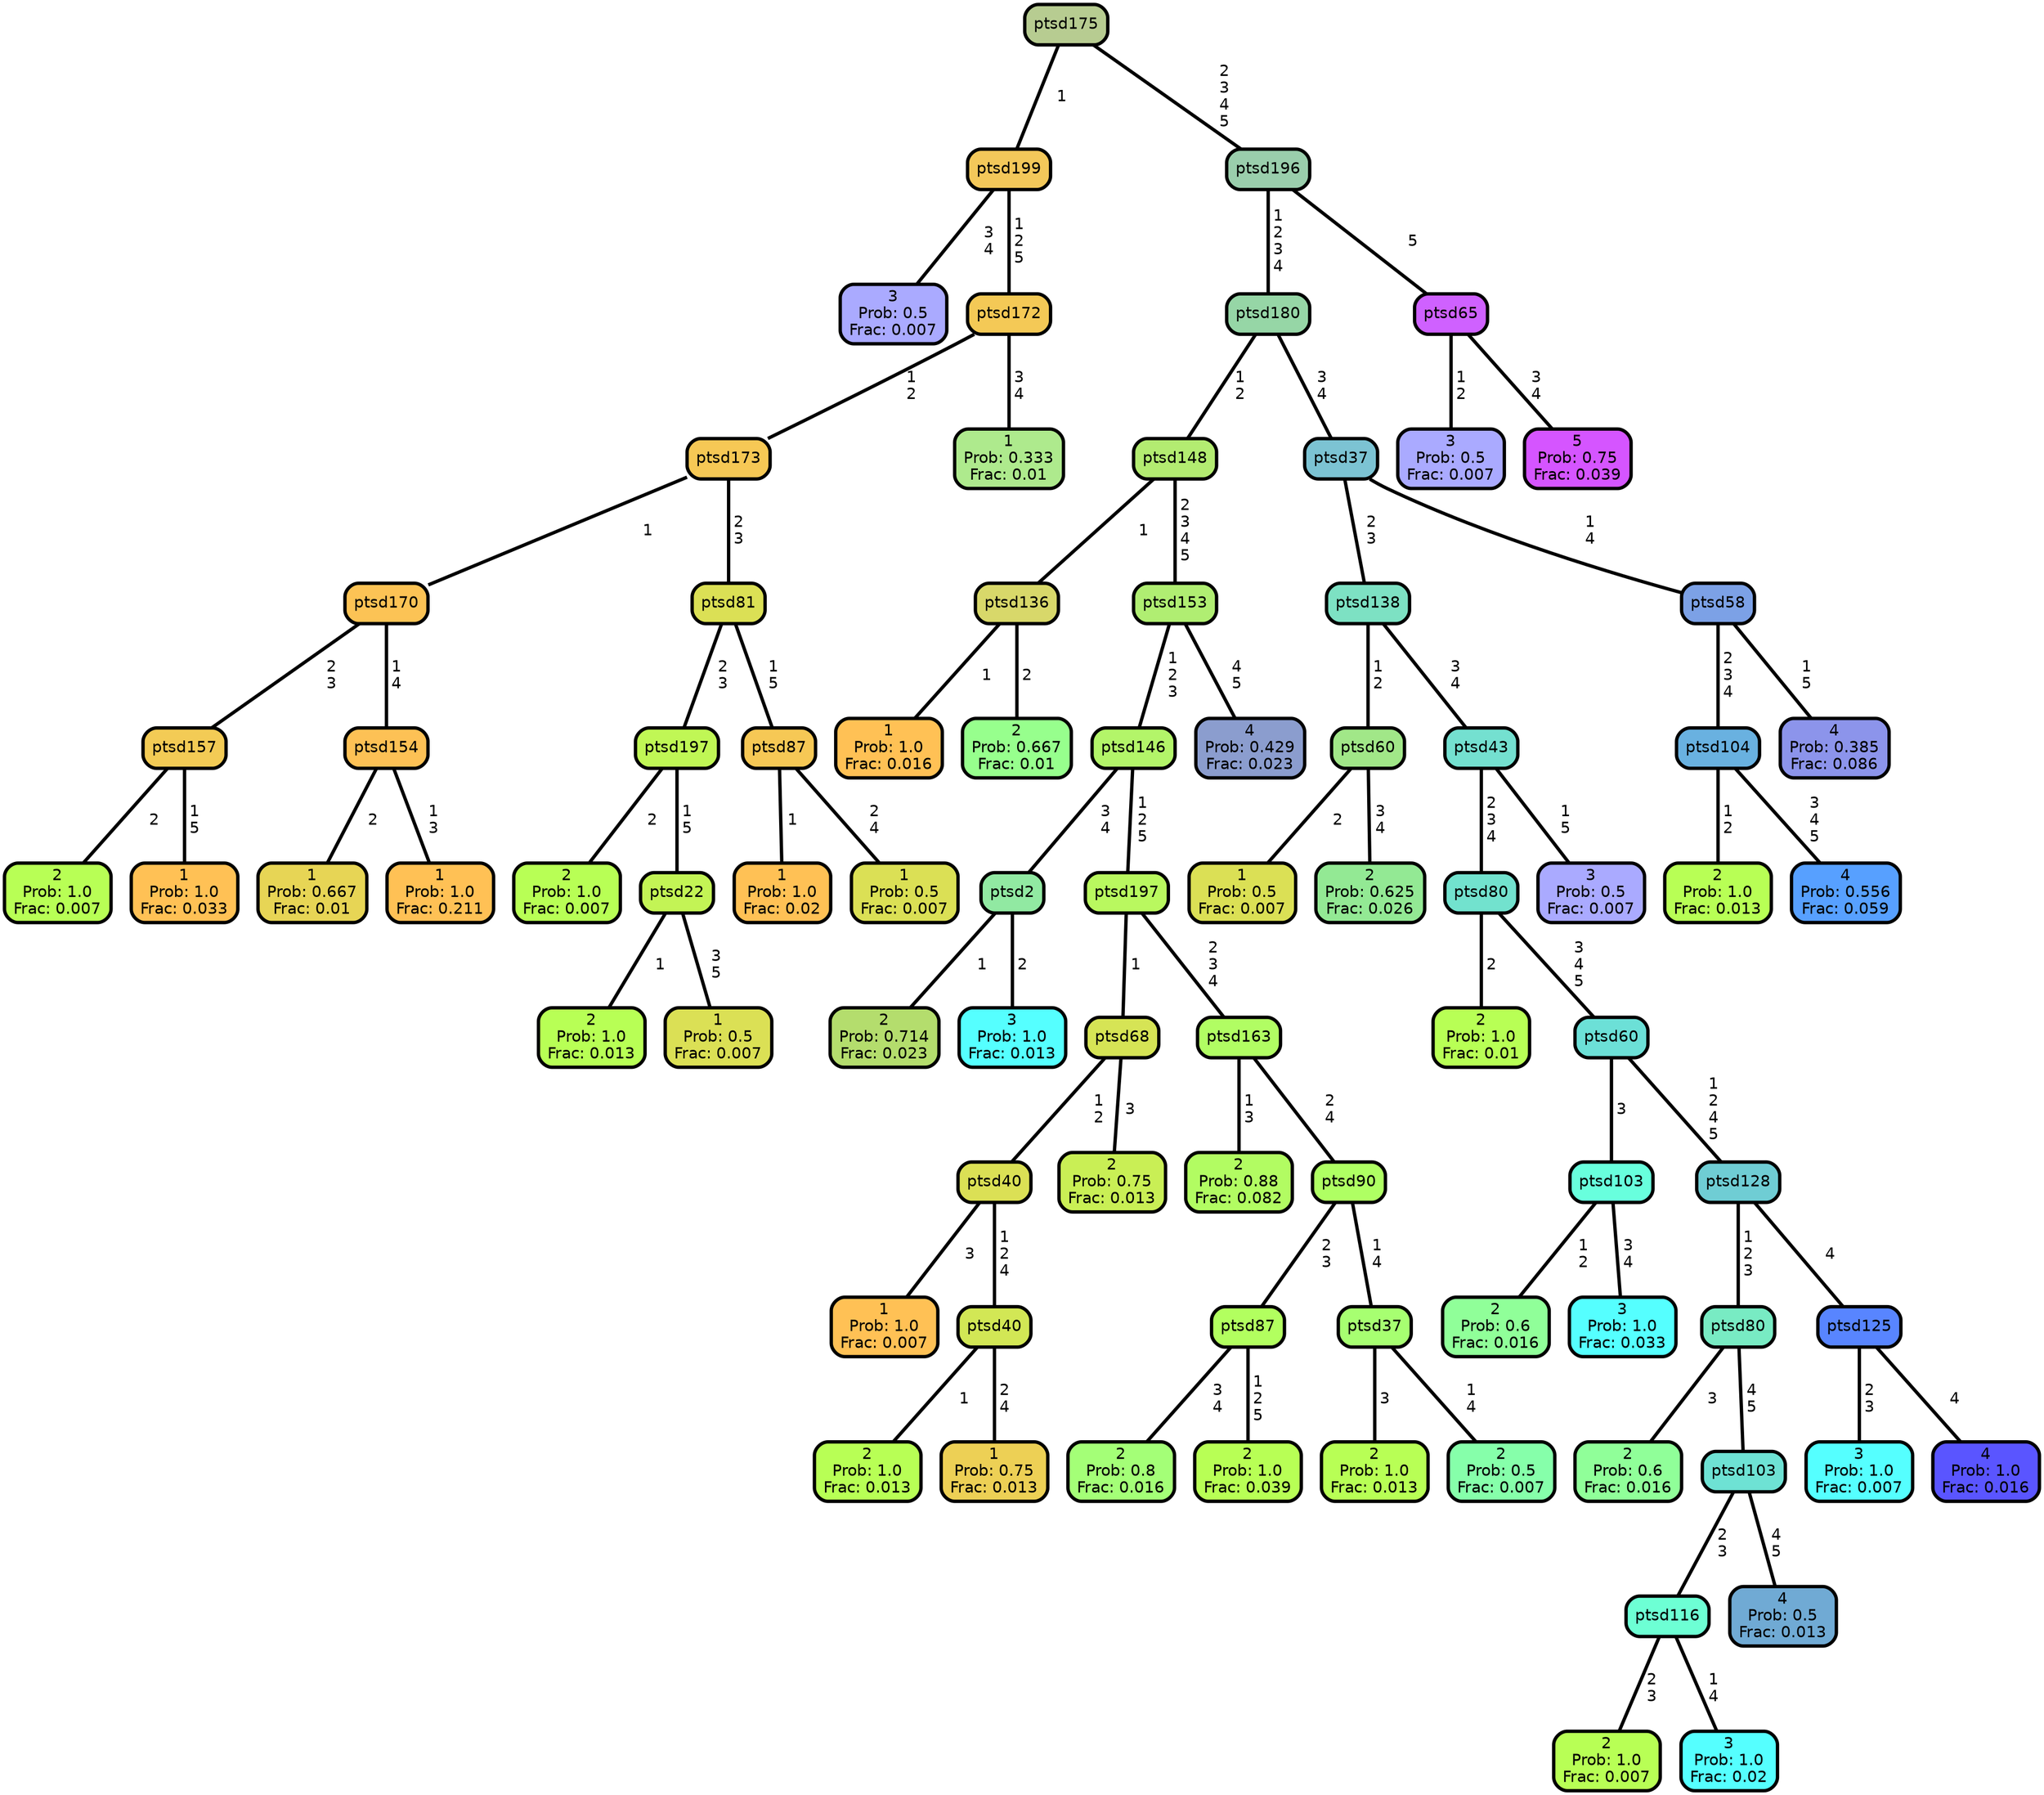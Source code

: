 graph Tree {
node [shape=box, style="filled, rounded",color="black",penwidth="3",fontcolor="black",                 fontname=helvetica] ;
graph [ranksep="0 equally", splines=straight,                 bgcolor=transparent, dpi=200] ;
edge [fontname=helvetica, color=black] ;
0 [label="3
Prob: 0.5
Frac: 0.007", fillcolor="#aaaaff"] ;
1 [label="ptsd199", fillcolor="#f3c85a"] ;
2 [label="2
Prob: 1.0
Frac: 0.007", fillcolor="#b8ff55"] ;
3 [label="ptsd157", fillcolor="#f3cb55"] ;
4 [label="1
Prob: 1.0
Frac: 0.033", fillcolor="#ffc155"] ;
5 [label="ptsd170", fillcolor="#fcc355"] ;
6 [label="1
Prob: 0.667
Frac: 0.01", fillcolor="#e7d555"] ;
7 [label="ptsd154", fillcolor="#fdc155"] ;
8 [label="1
Prob: 1.0
Frac: 0.211", fillcolor="#ffc155"] ;
9 [label="ptsd173", fillcolor="#f6c855"] ;
10 [label="2
Prob: 1.0
Frac: 0.007", fillcolor="#b8ff55"] ;
11 [label="ptsd197", fillcolor="#c0f755"] ;
12 [label="2
Prob: 1.0
Frac: 0.013", fillcolor="#b8ff55"] ;
13 [label="ptsd22", fillcolor="#c3f455"] ;
14 [label="1
Prob: 0.5
Frac: 0.007", fillcolor="#dbe055"] ;
15 [label="ptsd81", fillcolor="#dbe055"] ;
16 [label="1
Prob: 1.0
Frac: 0.02", fillcolor="#ffc155"] ;
17 [label="ptsd87", fillcolor="#f6c855"] ;
18 [label="1
Prob: 0.5
Frac: 0.007", fillcolor="#dbe055"] ;
19 [label="ptsd172", fillcolor="#f4c956"] ;
20 [label="1
Prob: 0.333
Frac: 0.01", fillcolor="#aeea8d"] ;
21 [label="ptsd175", fillcolor="#b7cc91"] ;
22 [label="1
Prob: 1.0
Frac: 0.016", fillcolor="#ffc155"] ;
23 [label="ptsd136", fillcolor="#d8d86a"] ;
24 [label="2
Prob: 0.667
Frac: 0.01", fillcolor="#97ff8d"] ;
25 [label="ptsd148", fillcolor="#b3ec71"] ;
26 [label="2
Prob: 0.714
Frac: 0.023", fillcolor="#b4dd6d"] ;
27 [label="ptsd2", fillcolor="#91e9a2"] ;
28 [label="3
Prob: 1.0
Frac: 0.013", fillcolor="#55ffff"] ;
29 [label="ptsd146", fillcolor="#b3f569"] ;
30 [label="1
Prob: 1.0
Frac: 0.007", fillcolor="#ffc155"] ;
31 [label="ptsd40", fillcolor="#dbe055"] ;
32 [label="2
Prob: 1.0
Frac: 0.013", fillcolor="#b8ff55"] ;
33 [label="ptsd40", fillcolor="#d2e755"] ;
34 [label="1
Prob: 0.75
Frac: 0.013", fillcolor="#edd055"] ;
35 [label="ptsd68", fillcolor="#d6e455"] ;
36 [label="2
Prob: 0.75
Frac: 0.013", fillcolor="#c9ef55"] ;
37 [label="ptsd197", fillcolor="#b9f85f"] ;
38 [label="2
Prob: 0.88
Frac: 0.082", fillcolor="#b2fc62"] ;
39 [label="ptsd163", fillcolor="#b1fd63"] ;
40 [label="2
Prob: 0.8
Frac: 0.016", fillcolor="#a4ff77"] ;
41 [label="ptsd87", fillcolor="#b2ff5f"] ;
42 [label="2
Prob: 1.0
Frac: 0.039", fillcolor="#b8ff55"] ;
43 [label="ptsd90", fillcolor="#afff63"] ;
44 [label="2
Prob: 1.0
Frac: 0.013", fillcolor="#b8ff55"] ;
45 [label="ptsd37", fillcolor="#a7ff71"] ;
46 [label="2
Prob: 0.5
Frac: 0.007", fillcolor="#86ffaa"] ;
47 [label="ptsd153", fillcolor="#b0ee72"] ;
48 [label="4
Prob: 0.429
Frac: 0.023", fillcolor="#8b9dce"] ;
49 [label="ptsd180", fillcolor="#96d6a6"] ;
50 [label="1
Prob: 0.5
Frac: 0.007", fillcolor="#dbe055"] ;
51 [label="ptsd60", fillcolor="#a1e788"] ;
52 [label="2
Prob: 0.625
Frac: 0.026", fillcolor="#93e994"] ;
53 [label="ptsd138", fillcolor="#7de1c3"] ;
54 [label="2
Prob: 1.0
Frac: 0.01", fillcolor="#b8ff55"] ;
55 [label="ptsd80", fillcolor="#72e2ce"] ;
56 [label="2
Prob: 0.6
Frac: 0.016", fillcolor="#90ff99"] ;
57 [label="ptsd103", fillcolor="#68ffdd"] ;
58 [label="3
Prob: 1.0
Frac: 0.033", fillcolor="#55ffff"] ;
59 [label="ptsd60", fillcolor="#6ce0d7"] ;
60 [label="2
Prob: 0.6
Frac: 0.016", fillcolor="#90ff99"] ;
61 [label="ptsd80", fillcolor="#78ebc3"] ;
62 [label="2
Prob: 1.0
Frac: 0.007", fillcolor="#b8ff55"] ;
63 [label="ptsd116", fillcolor="#6dffd4"] ;
64 [label="3
Prob: 1.0
Frac: 0.02", fillcolor="#55ffff"] ;
65 [label="ptsd103", fillcolor="#6ee2d4"] ;
66 [label="4
Prob: 0.5
Frac: 0.013", fillcolor="#70aad4"] ;
67 [label="ptsd128", fillcolor="#6fcdd4"] ;
68 [label="3
Prob: 1.0
Frac: 0.007", fillcolor="#55ffff"] ;
69 [label="ptsd125", fillcolor="#5885ff"] ;
70 [label="4
Prob: 1.0
Frac: 0.016", fillcolor="#5a55ff"] ;
71 [label="ptsd43", fillcolor="#74e0d0"] ;
72 [label="3
Prob: 0.5
Frac: 0.007", fillcolor="#aaaaff"] ;
73 [label="ptsd37", fillcolor="#7cc3d3"] ;
74 [label="2
Prob: 1.0
Frac: 0.013", fillcolor="#b8ff55"] ;
75 [label="ptsd104", fillcolor="#69b1e0"] ;
76 [label="4
Prob: 0.556
Frac: 0.059", fillcolor="#57a0ff"] ;
77 [label="ptsd58", fillcolor="#7ca1e6"] ;
78 [label="4
Prob: 0.385
Frac: 0.086", fillcolor="#8c94eb"] ;
79 [label="ptsd196", fillcolor="#9aceac"] ;
80 [label="3
Prob: 0.5
Frac: 0.007", fillcolor="#aaaaff"] ;
81 [label="ptsd65", fillcolor="#cf61ff"] ;
82 [label="5
Prob: 0.75
Frac: 0.039", fillcolor="#d555ff"] ;
1 -- 0 [label=" 3\n 4",penwidth=3] ;
1 -- 19 [label=" 1\n 2\n 5",penwidth=3] ;
3 -- 2 [label=" 2",penwidth=3] ;
3 -- 4 [label=" 1\n 5",penwidth=3] ;
5 -- 3 [label=" 2\n 3",penwidth=3] ;
5 -- 7 [label=" 1\n 4",penwidth=3] ;
7 -- 6 [label=" 2",penwidth=3] ;
7 -- 8 [label=" 1\n 3",penwidth=3] ;
9 -- 5 [label=" 1",penwidth=3] ;
9 -- 15 [label=" 2\n 3",penwidth=3] ;
11 -- 10 [label=" 2",penwidth=3] ;
11 -- 13 [label=" 1\n 5",penwidth=3] ;
13 -- 12 [label=" 1",penwidth=3] ;
13 -- 14 [label=" 3\n 5",penwidth=3] ;
15 -- 11 [label=" 2\n 3",penwidth=3] ;
15 -- 17 [label=" 1\n 5",penwidth=3] ;
17 -- 16 [label=" 1",penwidth=3] ;
17 -- 18 [label=" 2\n 4",penwidth=3] ;
19 -- 9 [label=" 1\n 2",penwidth=3] ;
19 -- 20 [label=" 3\n 4",penwidth=3] ;
21 -- 1 [label=" 1",penwidth=3] ;
21 -- 79 [label=" 2\n 3\n 4\n 5",penwidth=3] ;
23 -- 22 [label=" 1",penwidth=3] ;
23 -- 24 [label=" 2",penwidth=3] ;
25 -- 23 [label=" 1",penwidth=3] ;
25 -- 47 [label=" 2\n 3\n 4\n 5",penwidth=3] ;
27 -- 26 [label=" 1",penwidth=3] ;
27 -- 28 [label=" 2",penwidth=3] ;
29 -- 27 [label=" 3\n 4",penwidth=3] ;
29 -- 37 [label=" 1\n 2\n 5",penwidth=3] ;
31 -- 30 [label=" 3",penwidth=3] ;
31 -- 33 [label=" 1\n 2\n 4",penwidth=3] ;
33 -- 32 [label=" 1",penwidth=3] ;
33 -- 34 [label=" 2\n 4",penwidth=3] ;
35 -- 31 [label=" 1\n 2",penwidth=3] ;
35 -- 36 [label=" 3",penwidth=3] ;
37 -- 35 [label=" 1",penwidth=3] ;
37 -- 39 [label=" 2\n 3\n 4",penwidth=3] ;
39 -- 38 [label=" 1\n 3",penwidth=3] ;
39 -- 43 [label=" 2\n 4",penwidth=3] ;
41 -- 40 [label=" 3\n 4",penwidth=3] ;
41 -- 42 [label=" 1\n 2\n 5",penwidth=3] ;
43 -- 41 [label=" 2\n 3",penwidth=3] ;
43 -- 45 [label=" 1\n 4",penwidth=3] ;
45 -- 44 [label=" 3",penwidth=3] ;
45 -- 46 [label=" 1\n 4",penwidth=3] ;
47 -- 29 [label=" 1\n 2\n 3",penwidth=3] ;
47 -- 48 [label=" 4\n 5",penwidth=3] ;
49 -- 25 [label=" 1\n 2",penwidth=3] ;
49 -- 73 [label=" 3\n 4",penwidth=3] ;
51 -- 50 [label=" 2",penwidth=3] ;
51 -- 52 [label=" 3\n 4",penwidth=3] ;
53 -- 51 [label=" 1\n 2",penwidth=3] ;
53 -- 71 [label=" 3\n 4",penwidth=3] ;
55 -- 54 [label=" 2",penwidth=3] ;
55 -- 59 [label=" 3\n 4\n 5",penwidth=3] ;
57 -- 56 [label=" 1\n 2",penwidth=3] ;
57 -- 58 [label=" 3\n 4",penwidth=3] ;
59 -- 57 [label=" 3",penwidth=3] ;
59 -- 67 [label=" 1\n 2\n 4\n 5",penwidth=3] ;
61 -- 60 [label=" 3",penwidth=3] ;
61 -- 65 [label=" 4\n 5",penwidth=3] ;
63 -- 62 [label=" 2\n 3",penwidth=3] ;
63 -- 64 [label=" 1\n 4",penwidth=3] ;
65 -- 63 [label=" 2\n 3",penwidth=3] ;
65 -- 66 [label=" 4\n 5",penwidth=3] ;
67 -- 61 [label=" 1\n 2\n 3",penwidth=3] ;
67 -- 69 [label=" 4",penwidth=3] ;
69 -- 68 [label=" 2\n 3",penwidth=3] ;
69 -- 70 [label=" 4",penwidth=3] ;
71 -- 55 [label=" 2\n 3\n 4",penwidth=3] ;
71 -- 72 [label=" 1\n 5",penwidth=3] ;
73 -- 53 [label=" 2\n 3",penwidth=3] ;
73 -- 77 [label=" 1\n 4",penwidth=3] ;
75 -- 74 [label=" 1\n 2",penwidth=3] ;
75 -- 76 [label=" 3\n 4\n 5",penwidth=3] ;
77 -- 75 [label=" 2\n 3\n 4",penwidth=3] ;
77 -- 78 [label=" 1\n 5",penwidth=3] ;
79 -- 49 [label=" 1\n 2\n 3\n 4",penwidth=3] ;
79 -- 81 [label=" 5",penwidth=3] ;
81 -- 80 [label=" 1\n 2",penwidth=3] ;
81 -- 82 [label=" 3\n 4",penwidth=3] ;
{rank = same;}}